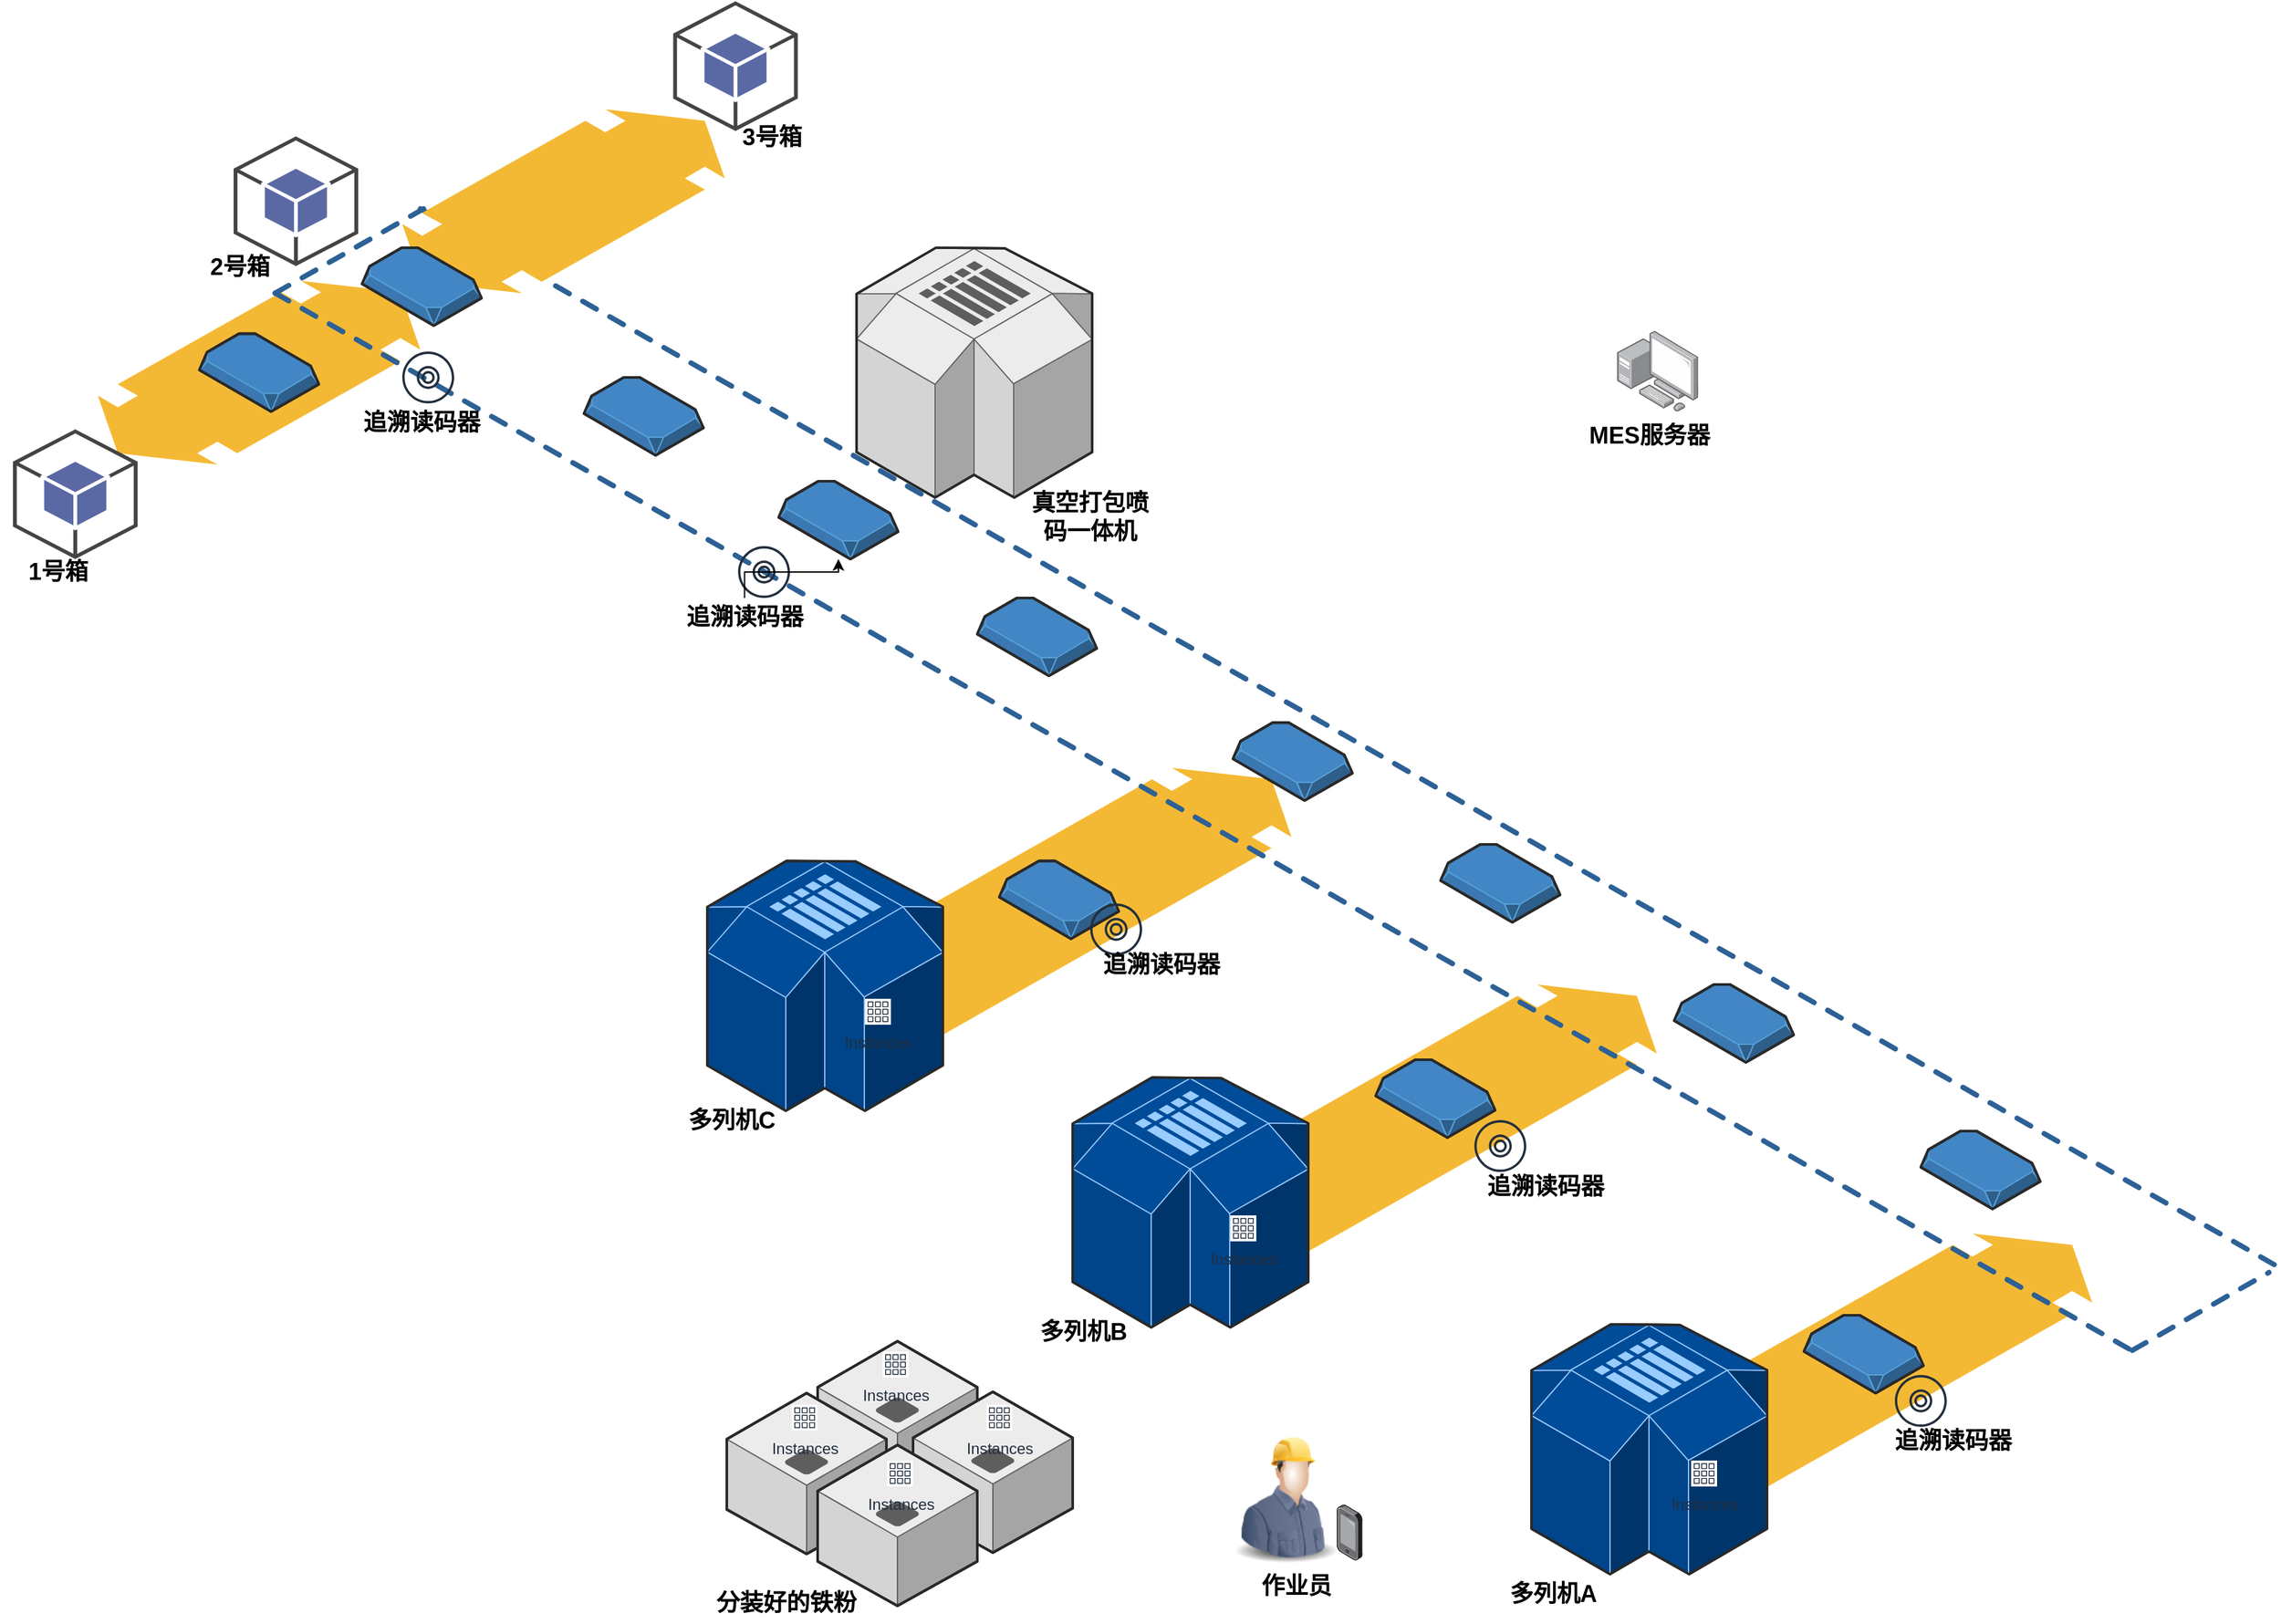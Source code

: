 <mxfile version="21.2.1" type="github">
  <diagram name="Page-1" id="aaaa8250-4180-3840-79b5-4cada1eebb92">
    <mxGraphModel dx="2100" dy="1116" grid="1" gridSize="10" guides="1" tooltips="1" connect="1" arrows="1" fold="1" page="1" pageScale="1" pageWidth="850" pageHeight="1100" background="none" math="0" shadow="0">
      <root>
        <mxCell id="0" />
        <mxCell id="1" parent="0" />
        <mxCell id="d5ac148becb70bc-7" value="" style="verticalLabelPosition=bottom;html=1;verticalAlign=top;strokeWidth=1;dashed=0;shape=mxgraph.aws3d.flatDoubleEdge;fillColor=#000000;aspect=fixed;rounded=1;shadow=0;comic=0;fontFamily=Verdana;fontSize=12;flipV=1;direction=west;" parent="1" vertex="1">
          <mxGeometry x="1622" y="1430" width="370.04" height="211" as="geometry" />
        </mxCell>
        <mxCell id="1a8abee3a6cfdf20-38" value="" style="verticalLabelPosition=bottom;html=1;verticalAlign=top;strokeWidth=1;dashed=0;shape=mxgraph.aws3d.flatDoubleEdge;fillColor=#000000;aspect=fixed;rounded=1;shadow=0;comic=0;fontFamily=Verdana;fontSize=12;flipV=1;" parent="1" vertex="1">
          <mxGeometry x="1220" y="1238" width="436.62" height="249" as="geometry" />
        </mxCell>
        <mxCell id="1a8abee3a6cfdf20-28" value="" style="verticalLabelPosition=bottom;html=1;verticalAlign=top;strokeWidth=1;dashed=0;shape=mxgraph.aws3d.flatDoubleEdge;fillColor=#000000;aspect=fixed;rounded=1;shadow=0;comic=0;fontFamily=Verdana;fontSize=12;flipV=1;" parent="1" vertex="1">
          <mxGeometry x="455.4" y="695.44" width="248.5" height="141.72" as="geometry" />
        </mxCell>
        <mxCell id="1a8abee3a6cfdf20-13" value="" style="verticalLabelPosition=bottom;html=1;verticalAlign=top;strokeWidth=1;dashed=0;shape=mxgraph.aws3d.simpleDb2;fillColor=#ECECEC;strokeColor=#5E5E5E;aspect=fixed;rounded=1;shadow=0;comic=0;fontSize=12" parent="1" vertex="1">
          <mxGeometry x="1040" y="670" width="181.5" height="192.6" as="geometry" />
        </mxCell>
        <mxCell id="1a8abee3a6cfdf20-14" value="" style="verticalLabelPosition=bottom;html=1;verticalAlign=top;strokeWidth=1;dashed=0;shape=mxgraph.aws3d.snapshot;fillColor=#4286c5;strokeColor=#57A2D8;aspect=fixed;rounded=1;shadow=0;comic=0;fontSize=12" parent="1" vertex="1">
          <mxGeometry x="1670" y="1238" width="92" height="60" as="geometry" />
        </mxCell>
        <mxCell id="1a8abee3a6cfdf20-15" value="" style="verticalLabelPosition=bottom;html=1;verticalAlign=top;strokeWidth=1;dashed=0;shape=mxgraph.aws3d.application_server;fillColor=#ECECEC;strokeColor=#5E5E5E;aspect=fixed;rounded=1;shadow=0;comic=0;fontSize=12" parent="1" vertex="1">
          <mxGeometry x="1010" y="1513" width="123" height="124" as="geometry" />
        </mxCell>
        <mxCell id="1a8abee3a6cfdf20-16" value="" style="verticalLabelPosition=bottom;html=1;verticalAlign=top;strokeWidth=1;dashed=0;shape=mxgraph.aws3d.application_server;fillColor=#ECECEC;strokeColor=#5E5E5E;aspect=fixed;rounded=1;shadow=0;comic=0;fontSize=12" parent="1" vertex="1">
          <mxGeometry x="940" y="1553" width="123" height="124" as="geometry" />
        </mxCell>
        <mxCell id="1a8abee3a6cfdf20-17" value="" style="verticalLabelPosition=bottom;html=1;verticalAlign=top;strokeWidth=1;dashed=0;shape=mxgraph.aws3d.application_server;fillColor=#ECECEC;strokeColor=#5E5E5E;aspect=fixed;rounded=1;shadow=0;comic=0;fontSize=12" parent="1" vertex="1">
          <mxGeometry x="1083.5" y="1552" width="123" height="124" as="geometry" />
        </mxCell>
        <mxCell id="1a8abee3a6cfdf20-18" value="" style="verticalLabelPosition=bottom;html=1;verticalAlign=top;strokeWidth=1;dashed=0;shape=mxgraph.aws3d.application_server;fillColor=#ECECEC;strokeColor=#5E5E5E;aspect=fixed;rounded=1;shadow=0;comic=0;fontSize=12" parent="1" vertex="1">
          <mxGeometry x="1010" y="1593" width="123" height="124" as="geometry" />
        </mxCell>
        <mxCell id="1a8abee3a6cfdf20-20" value="" style="verticalLabelPosition=bottom;html=1;verticalAlign=top;strokeWidth=1;dashed=0;shape=mxgraph.aws3d.simpleDb2;fillColor=#004C99;strokeColor=#99CCFF;aspect=fixed;rounded=1;shadow=0;comic=0;fontSize=12" parent="1" vertex="1">
          <mxGeometry x="1560" y="1500" width="181.5" height="192.6" as="geometry" />
        </mxCell>
        <mxCell id="d5ac148becb70bc-2" value="" style="verticalLabelPosition=bottom;html=1;verticalAlign=top;strokeWidth=1;dashed=0;shape=mxgraph.aws3d.snapshot;fillColor=#4286c5;strokeColor=#57A2D8;aspect=fixed;rounded=1;shadow=0;comic=0;fontFamily=Verdana;fontSize=12" parent="1" vertex="1">
          <mxGeometry x="1490" y="1130" width="92" height="60" as="geometry" />
        </mxCell>
        <mxCell id="d5ac148becb70bc-8" value="" style="verticalLabelPosition=bottom;html=1;verticalAlign=top;strokeWidth=1;dashed=0;shape=mxgraph.aws3d.dashedArrowlessEdge;aspect=fixed;rounded=1;shadow=0;comic=0;fontFamily=Verdana;fontSize=12" parent="1" vertex="1">
          <mxGeometry x="703.9" y="640" width="1432" height="816" as="geometry" />
        </mxCell>
        <mxCell id="d5ac148becb70bc-10" value="" style="verticalLabelPosition=bottom;html=1;verticalAlign=top;strokeWidth=1;dashed=0;shape=mxgraph.aws3d.dashedArrowlessEdge;fillColor=#000000;aspect=fixed;rounded=1;shadow=0;comic=0;fontFamily=Verdana;fontSize=12;fontColor=#000000;flipV=1;" parent="1" vertex="1">
          <mxGeometry x="592" y="640" width="114.33" height="65" as="geometry" />
        </mxCell>
        <mxCell id="d5ac148becb70bc-12" value="" style="verticalLabelPosition=bottom;html=1;verticalAlign=top;strokeWidth=1;dashed=0;shape=mxgraph.aws3d.dashedArrowlessEdge;aspect=fixed;rounded=1;shadow=0;comic=0;fontFamily=Verdana;fontSize=12;flipV=1;" parent="1" vertex="1">
          <mxGeometry x="2023" y="1460" width="105.21" height="60" as="geometry" />
        </mxCell>
        <mxCell id="Xn1nOap0f8KNIqlWzovx-1" value="Instances" style="sketch=0;outlineConnect=0;fontColor=#232F3E;gradientColor=none;strokeColor=#232F3E;fillColor=#ffffff;dashed=0;verticalLabelPosition=bottom;verticalAlign=top;align=center;html=1;fontSize=12;fontStyle=0;aspect=fixed;shape=mxgraph.aws4.resourceIcon;resIcon=mxgraph.aws4.instances_2;" vertex="1" parent="1">
          <mxGeometry x="1683" y="1605" width="20" height="20" as="geometry" />
        </mxCell>
        <mxCell id="Xn1nOap0f8KNIqlWzovx-3" value="" style="sketch=0;outlineConnect=0;fontColor=#232F3E;gradientColor=none;fillColor=#232F3D;strokeColor=none;dashed=0;verticalLabelPosition=bottom;verticalAlign=top;align=center;html=1;fontSize=12;fontStyle=0;aspect=fixed;pointerEvents=1;shape=mxgraph.aws4.disk;" vertex="1" parent="1">
          <mxGeometry x="1840" y="1539" width="40" height="40" as="geometry" />
        </mxCell>
        <mxCell id="Xn1nOap0f8KNIqlWzovx-4" value="Instances" style="sketch=0;outlineConnect=0;fontColor=#232F3E;gradientColor=none;strokeColor=#232F3E;fillColor=#ffffff;dashed=0;verticalLabelPosition=bottom;verticalAlign=top;align=center;html=1;fontSize=12;fontStyle=0;aspect=fixed;shape=mxgraph.aws4.resourceIcon;resIcon=mxgraph.aws4.instances_2;" vertex="1" parent="1">
          <mxGeometry x="1140" y="1562" width="20" height="20" as="geometry" />
        </mxCell>
        <mxCell id="Xn1nOap0f8KNIqlWzovx-5" value="Instances" style="sketch=0;outlineConnect=0;fontColor=#232F3E;gradientColor=none;strokeColor=#232F3E;fillColor=#ffffff;dashed=0;verticalLabelPosition=bottom;verticalAlign=top;align=center;html=1;fontSize=12;fontStyle=0;aspect=fixed;shape=mxgraph.aws4.resourceIcon;resIcon=mxgraph.aws4.instances_2;" vertex="1" parent="1">
          <mxGeometry x="1060" y="1521" width="20" height="20" as="geometry" />
        </mxCell>
        <mxCell id="Xn1nOap0f8KNIqlWzovx-6" value="Instances" style="sketch=0;outlineConnect=0;fontColor=#232F3E;gradientColor=none;strokeColor=#232F3E;fillColor=#ffffff;dashed=0;verticalLabelPosition=bottom;verticalAlign=top;align=center;html=1;fontSize=12;fontStyle=0;aspect=fixed;shape=mxgraph.aws4.resourceIcon;resIcon=mxgraph.aws4.instances_2;" vertex="1" parent="1">
          <mxGeometry x="990" y="1562" width="20" height="20" as="geometry" />
        </mxCell>
        <mxCell id="Xn1nOap0f8KNIqlWzovx-7" value="Instances" style="sketch=0;outlineConnect=0;fontColor=#232F3E;gradientColor=none;strokeColor=#232F3E;fillColor=#ffffff;dashed=0;verticalLabelPosition=bottom;verticalAlign=top;align=center;html=1;fontSize=12;fontStyle=0;aspect=fixed;shape=mxgraph.aws4.resourceIcon;resIcon=mxgraph.aws4.instances_2;" vertex="1" parent="1">
          <mxGeometry x="1063.5" y="1605" width="20" height="20" as="geometry" />
        </mxCell>
        <mxCell id="Xn1nOap0f8KNIqlWzovx-9" value="" style="image;html=1;image=img/lib/clip_art/people/Construction_Worker_Man_128x128.png" vertex="1" parent="1">
          <mxGeometry x="1320" y="1582" width="101" height="105" as="geometry" />
        </mxCell>
        <mxCell id="Xn1nOap0f8KNIqlWzovx-10" value="" style="image;points=[];aspect=fixed;html=1;align=center;shadow=0;dashed=0;image=img/lib/allied_telesis/computer_and_terminals/Smartphone.svg;" vertex="1" parent="1">
          <mxGeometry x="1410" y="1638.8" width="19.8" height="43.2" as="geometry" />
        </mxCell>
        <mxCell id="Xn1nOap0f8KNIqlWzovx-11" value="" style="verticalLabelPosition=bottom;html=1;verticalAlign=top;strokeWidth=1;dashed=0;shape=mxgraph.aws3d.snapshot;fillColor=#4286c5;strokeColor=#57A2D8;aspect=fixed;rounded=1;shadow=0;comic=0;fontSize=12" vertex="1" parent="1">
          <mxGeometry x="1860" y="1351" width="92" height="60" as="geometry" />
        </mxCell>
        <mxCell id="Xn1nOap0f8KNIqlWzovx-12" value="" style="verticalLabelPosition=bottom;html=1;verticalAlign=top;strokeWidth=1;dashed=0;shape=mxgraph.aws3d.snapshot;fillColor=#4286c5;strokeColor=#57A2D8;aspect=fixed;rounded=1;shadow=0;comic=0;fontSize=12" vertex="1" parent="1">
          <mxGeometry x="1770" y="1493" width="92" height="60" as="geometry" />
        </mxCell>
        <mxCell id="Xn1nOap0f8KNIqlWzovx-13" value="" style="verticalLabelPosition=bottom;html=1;verticalAlign=top;strokeWidth=1;dashed=0;shape=mxgraph.aws3d.simpleDb2;fillColor=#004C99;strokeColor=#99CCFF;aspect=fixed;rounded=1;shadow=0;comic=0;fontSize=12" vertex="1" parent="1">
          <mxGeometry x="1206.5" y="1309.7" width="181.5" height="192.6" as="geometry" />
        </mxCell>
        <mxCell id="Xn1nOap0f8KNIqlWzovx-14" value="Instances" style="sketch=0;outlineConnect=0;fontColor=#232F3E;gradientColor=none;strokeColor=#232F3E;fillColor=#ffffff;dashed=0;verticalLabelPosition=bottom;verticalAlign=top;align=center;html=1;fontSize=12;fontStyle=0;aspect=fixed;shape=mxgraph.aws4.resourceIcon;resIcon=mxgraph.aws4.instances_2;" vertex="1" parent="1">
          <mxGeometry x="1328" y="1416" width="20" height="20" as="geometry" />
        </mxCell>
        <mxCell id="Xn1nOap0f8KNIqlWzovx-15" value="" style="verticalLabelPosition=bottom;html=1;verticalAlign=top;strokeWidth=1;dashed=0;shape=mxgraph.aws3d.flatDoubleEdge;fillColor=#000000;aspect=fixed;rounded=1;shadow=0;comic=0;fontFamily=Verdana;fontSize=12;flipV=1;" vertex="1" parent="1">
          <mxGeometry x="938.44" y="1071" width="436.62" height="249" as="geometry" />
        </mxCell>
        <mxCell id="Xn1nOap0f8KNIqlWzovx-16" value="" style="verticalLabelPosition=bottom;html=1;verticalAlign=top;strokeWidth=1;dashed=0;shape=mxgraph.aws3d.simpleDb2;fillColor=#004C99;strokeColor=#99CCFF;aspect=fixed;rounded=1;shadow=0;comic=0;fontSize=12" vertex="1" parent="1">
          <mxGeometry x="924.94" y="1142.7" width="181.5" height="192.6" as="geometry" />
        </mxCell>
        <mxCell id="Xn1nOap0f8KNIqlWzovx-17" value="Instances" style="sketch=0;outlineConnect=0;fontColor=#232F3E;gradientColor=none;strokeColor=#232F3E;fillColor=#ffffff;dashed=0;verticalLabelPosition=bottom;verticalAlign=top;align=center;html=1;fontSize=12;fontStyle=0;aspect=fixed;shape=mxgraph.aws4.resourceIcon;resIcon=mxgraph.aws4.instances_2;" vertex="1" parent="1">
          <mxGeometry x="1046.44" y="1249" width="20" height="20" as="geometry" />
        </mxCell>
        <mxCell id="d5ac148becb70bc-9" value="" style="verticalLabelPosition=bottom;html=1;verticalAlign=top;strokeWidth=1;dashed=0;shape=mxgraph.aws3d.dashedArrowlessEdge;aspect=fixed;rounded=1;shadow=0;comic=0;fontFamily=Verdana;fontSize=12" parent="1" vertex="1">
          <mxGeometry x="592" y="705" width="1432" height="816" as="geometry" />
        </mxCell>
        <mxCell id="Xn1nOap0f8KNIqlWzovx-18" value="" style="sketch=0;outlineConnect=0;fontColor=#232F3E;gradientColor=none;fillColor=#232F3D;strokeColor=none;dashed=0;verticalLabelPosition=bottom;verticalAlign=top;align=center;html=1;fontSize=12;fontStyle=0;aspect=fixed;pointerEvents=1;shape=mxgraph.aws4.disk;" vertex="1" parent="1">
          <mxGeometry x="1516" y="1342.5" width="40" height="40" as="geometry" />
        </mxCell>
        <mxCell id="Xn1nOap0f8KNIqlWzovx-19" value="" style="verticalLabelPosition=bottom;html=1;verticalAlign=top;strokeWidth=1;dashed=0;shape=mxgraph.aws3d.snapshot;fillColor=#4286c5;strokeColor=#57A2D8;aspect=fixed;rounded=1;shadow=0;comic=0;fontSize=12" vertex="1" parent="1">
          <mxGeometry x="1440" y="1296" width="92" height="60" as="geometry" />
        </mxCell>
        <mxCell id="Xn1nOap0f8KNIqlWzovx-20" value="" style="verticalLabelPosition=bottom;html=1;verticalAlign=top;strokeWidth=1;dashed=0;shape=mxgraph.aws3d.snapshot;fillColor=#4286c5;strokeColor=#57A2D8;aspect=fixed;rounded=1;shadow=0;comic=0;fontSize=12" vertex="1" parent="1">
          <mxGeometry x="1150" y="1142.7" width="92" height="60" as="geometry" />
        </mxCell>
        <mxCell id="Xn1nOap0f8KNIqlWzovx-21" value="" style="sketch=0;outlineConnect=0;fontColor=#232F3E;gradientColor=none;fillColor=#232F3D;strokeColor=none;dashed=0;verticalLabelPosition=bottom;verticalAlign=top;align=center;html=1;fontSize=12;fontStyle=0;aspect=fixed;pointerEvents=1;shape=mxgraph.aws4.disk;" vertex="1" parent="1">
          <mxGeometry x="1220" y="1175.5" width="40" height="40" as="geometry" />
        </mxCell>
        <mxCell id="Xn1nOap0f8KNIqlWzovx-22" value="&lt;font size=&quot;1&quot; style=&quot;&quot;&gt;&lt;b style=&quot;font-size: 18px;&quot;&gt;多列机A&lt;/b&gt;&lt;/font&gt;" style="text;html=1;strokeColor=none;fillColor=none;align=center;verticalAlign=middle;whiteSpace=wrap;rounded=0;" vertex="1" parent="1">
          <mxGeometry x="1532" y="1692.6" width="90" height="30" as="geometry" />
        </mxCell>
        <mxCell id="Xn1nOap0f8KNIqlWzovx-23" value="&lt;font size=&quot;1&quot; style=&quot;&quot;&gt;&lt;b style=&quot;font-size: 18px;&quot;&gt;多列机B&lt;/b&gt;&lt;/font&gt;" style="text;html=1;strokeColor=none;fillColor=none;align=center;verticalAlign=middle;whiteSpace=wrap;rounded=0;" vertex="1" parent="1">
          <mxGeometry x="1170" y="1491" width="90" height="30" as="geometry" />
        </mxCell>
        <mxCell id="Xn1nOap0f8KNIqlWzovx-24" value="&lt;font size=&quot;1&quot; style=&quot;&quot;&gt;&lt;b style=&quot;font-size: 18px;&quot;&gt;多列机C&lt;/b&gt;&lt;/font&gt;" style="text;html=1;strokeColor=none;fillColor=none;align=center;verticalAlign=middle;whiteSpace=wrap;rounded=0;" vertex="1" parent="1">
          <mxGeometry x="898.7" y="1328" width="90" height="30" as="geometry" />
        </mxCell>
        <mxCell id="Xn1nOap0f8KNIqlWzovx-25" value="&lt;span style=&quot;font-size: 18px;&quot;&gt;&lt;b&gt;分装好的铁粉&lt;/b&gt;&lt;/span&gt;" style="text;html=1;strokeColor=none;fillColor=none;align=center;verticalAlign=middle;whiteSpace=wrap;rounded=0;" vertex="1" parent="1">
          <mxGeometry x="924.94" y="1700" width="121.56" height="30" as="geometry" />
        </mxCell>
        <mxCell id="Xn1nOap0f8KNIqlWzovx-26" value="&lt;span style=&quot;font-size: 18px;&quot;&gt;&lt;b&gt;作业员&lt;/b&gt;&lt;/span&gt;" style="text;html=1;strokeColor=none;fillColor=none;align=center;verticalAlign=middle;whiteSpace=wrap;rounded=0;" vertex="1" parent="1">
          <mxGeometry x="1318.44" y="1687" width="121.56" height="30" as="geometry" />
        </mxCell>
        <mxCell id="Xn1nOap0f8KNIqlWzovx-27" value="&lt;font size=&quot;1&quot; style=&quot;&quot;&gt;&lt;b style=&quot;font-size: 18px;&quot;&gt;追溯读码器&lt;/b&gt;&lt;/font&gt;" style="text;html=1;strokeColor=none;fillColor=none;align=center;verticalAlign=middle;whiteSpace=wrap;rounded=0;" vertex="1" parent="1">
          <mxGeometry x="1830" y="1575" width="110" height="30" as="geometry" />
        </mxCell>
        <mxCell id="Xn1nOap0f8KNIqlWzovx-28" value="&lt;font size=&quot;1&quot; style=&quot;&quot;&gt;&lt;b style=&quot;font-size: 18px;&quot;&gt;追溯读码器&lt;/b&gt;&lt;/font&gt;" style="text;html=1;strokeColor=none;fillColor=none;align=center;verticalAlign=middle;whiteSpace=wrap;rounded=0;" vertex="1" parent="1">
          <mxGeometry x="1516" y="1379" width="110" height="30" as="geometry" />
        </mxCell>
        <mxCell id="Xn1nOap0f8KNIqlWzovx-29" value="&lt;font size=&quot;1&quot; style=&quot;&quot;&gt;&lt;b style=&quot;font-size: 18px;&quot;&gt;追溯读码器&lt;/b&gt;&lt;/font&gt;" style="text;html=1;strokeColor=none;fillColor=none;align=center;verticalAlign=middle;whiteSpace=wrap;rounded=0;" vertex="1" parent="1">
          <mxGeometry x="1220" y="1208" width="110" height="30" as="geometry" />
        </mxCell>
        <mxCell id="Xn1nOap0f8KNIqlWzovx-30" value="" style="verticalLabelPosition=bottom;html=1;verticalAlign=top;strokeWidth=1;dashed=0;shape=mxgraph.aws3d.snapshot;fillColor=#4286c5;strokeColor=#57A2D8;aspect=fixed;rounded=1;shadow=0;comic=0;fontFamily=Verdana;fontSize=12" vertex="1" parent="1">
          <mxGeometry x="1330" y="1036.17" width="92" height="60" as="geometry" />
        </mxCell>
        <mxCell id="Xn1nOap0f8KNIqlWzovx-31" value="" style="verticalLabelPosition=bottom;html=1;verticalAlign=top;strokeWidth=1;dashed=0;shape=mxgraph.aws3d.snapshot;fillColor=#4286c5;strokeColor=#57A2D8;aspect=fixed;rounded=1;shadow=0;comic=0;fontFamily=Verdana;fontSize=12" vertex="1" parent="1">
          <mxGeometry x="1133" y="940" width="92" height="60" as="geometry" />
        </mxCell>
        <mxCell id="Xn1nOap0f8KNIqlWzovx-32" value="&lt;font size=&quot;1&quot; style=&quot;&quot;&gt;&lt;b style=&quot;font-size: 18px;&quot;&gt;真空打包喷码一体机&lt;/b&gt;&lt;/font&gt;" style="text;html=1;strokeColor=none;fillColor=none;align=center;verticalAlign=middle;whiteSpace=wrap;rounded=0;" vertex="1" parent="1">
          <mxGeometry x="1170" y="862.6" width="100" height="30" as="geometry" />
        </mxCell>
        <mxCell id="Xn1nOap0f8KNIqlWzovx-33" value="" style="sketch=0;outlineConnect=0;fontColor=#232F3E;gradientColor=none;fillColor=#232F3D;strokeColor=none;dashed=0;verticalLabelPosition=bottom;verticalAlign=top;align=center;html=1;fontSize=12;fontStyle=0;aspect=fixed;pointerEvents=1;shape=mxgraph.aws4.disk;" vertex="1" parent="1">
          <mxGeometry x="948.7" y="900" width="40" height="40" as="geometry" />
        </mxCell>
        <mxCell id="Xn1nOap0f8KNIqlWzovx-45" value="" style="edgeStyle=orthogonalEdgeStyle;rounded=0;orthogonalLoop=1;jettySize=auto;html=1;" edge="1" parent="1" source="Xn1nOap0f8KNIqlWzovx-34" target="Xn1nOap0f8KNIqlWzovx-35">
          <mxGeometry relative="1" as="geometry" />
        </mxCell>
        <mxCell id="Xn1nOap0f8KNIqlWzovx-34" value="&lt;font size=&quot;1&quot; style=&quot;&quot;&gt;&lt;b style=&quot;font-size: 18px;&quot;&gt;追溯读码器&lt;/b&gt;&lt;/font&gt;" style="text;html=1;strokeColor=none;fillColor=none;align=center;verticalAlign=middle;whiteSpace=wrap;rounded=0;" vertex="1" parent="1">
          <mxGeometry x="898.7" y="940" width="110" height="30" as="geometry" />
        </mxCell>
        <mxCell id="Xn1nOap0f8KNIqlWzovx-35" value="" style="verticalLabelPosition=bottom;html=1;verticalAlign=top;strokeWidth=1;dashed=0;shape=mxgraph.aws3d.snapshot;fillColor=#4286c5;strokeColor=#57A2D8;aspect=fixed;rounded=1;shadow=0;comic=0;fontFamily=Verdana;fontSize=12" vertex="1" parent="1">
          <mxGeometry x="980" y="850" width="92" height="60" as="geometry" />
        </mxCell>
        <mxCell id="Xn1nOap0f8KNIqlWzovx-36" value="" style="verticalLabelPosition=bottom;html=1;verticalAlign=top;strokeWidth=1;dashed=0;shape=mxgraph.aws3d.flatDoubleEdge;fillColor=#000000;aspect=fixed;rounded=1;shadow=0;comic=0;fontFamily=Verdana;fontSize=12;flipV=1;" vertex="1" parent="1">
          <mxGeometry x="689.94" y="563.28" width="248.5" height="141.72" as="geometry" />
        </mxCell>
        <mxCell id="Xn1nOap0f8KNIqlWzovx-38" value="" style="outlineConnect=0;dashed=0;verticalLabelPosition=bottom;verticalAlign=top;align=center;html=1;shape=mxgraph.aws3.android;fillColor=#5A69A4;gradientColor=none;" vertex="1" parent="1">
          <mxGeometry x="390" y="810" width="96" height="100" as="geometry" />
        </mxCell>
        <mxCell id="Xn1nOap0f8KNIqlWzovx-39" value="" style="outlineConnect=0;dashed=0;verticalLabelPosition=bottom;verticalAlign=top;align=center;html=1;shape=mxgraph.aws3.android;fillColor=#5A69A4;gradientColor=none;" vertex="1" parent="1">
          <mxGeometry x="898.7" y="480" width="96" height="100" as="geometry" />
        </mxCell>
        <mxCell id="Xn1nOap0f8KNIqlWzovx-40" value="" style="outlineConnect=0;dashed=0;verticalLabelPosition=bottom;verticalAlign=top;align=center;html=1;shape=mxgraph.aws3.android;fillColor=#5A69A4;gradientColor=none;" vertex="1" parent="1">
          <mxGeometry x="560" y="584.14" width="96" height="100" as="geometry" />
        </mxCell>
        <mxCell id="Xn1nOap0f8KNIqlWzovx-42" value="&lt;font size=&quot;1&quot; style=&quot;&quot;&gt;&lt;b style=&quot;font-size: 18px;&quot;&gt;1号箱&lt;/b&gt;&lt;/font&gt;" style="text;html=1;strokeColor=none;fillColor=none;align=center;verticalAlign=middle;whiteSpace=wrap;rounded=0;" vertex="1" parent="1">
          <mxGeometry x="380.0" y="905" width="90" height="30" as="geometry" />
        </mxCell>
        <mxCell id="Xn1nOap0f8KNIqlWzovx-43" value="&lt;font size=&quot;1&quot; style=&quot;&quot;&gt;&lt;b style=&quot;font-size: 18px;&quot;&gt;2号箱&lt;/b&gt;&lt;/font&gt;" style="text;html=1;strokeColor=none;fillColor=none;align=center;verticalAlign=middle;whiteSpace=wrap;rounded=0;" vertex="1" parent="1">
          <mxGeometry x="520.0" y="670" width="90" height="30" as="geometry" />
        </mxCell>
        <mxCell id="Xn1nOap0f8KNIqlWzovx-44" value="&lt;font size=&quot;1&quot; style=&quot;&quot;&gt;&lt;b style=&quot;font-size: 18px;&quot;&gt;3号箱&lt;/b&gt;&lt;/font&gt;" style="text;html=1;strokeColor=none;fillColor=none;align=center;verticalAlign=middle;whiteSpace=wrap;rounded=0;" vertex="1" parent="1">
          <mxGeometry x="930.0" y="570" width="90" height="30" as="geometry" />
        </mxCell>
        <mxCell id="Xn1nOap0f8KNIqlWzovx-46" value="" style="sketch=0;outlineConnect=0;fontColor=#232F3E;gradientColor=none;fillColor=#232F3D;strokeColor=none;dashed=0;verticalLabelPosition=bottom;verticalAlign=top;align=center;html=1;fontSize=12;fontStyle=0;aspect=fixed;pointerEvents=1;shape=mxgraph.aws4.disk;" vertex="1" parent="1">
          <mxGeometry x="689.94" y="750" width="40" height="40" as="geometry" />
        </mxCell>
        <mxCell id="Xn1nOap0f8KNIqlWzovx-47" value="&lt;font size=&quot;1&quot; style=&quot;&quot;&gt;&lt;b style=&quot;font-size: 18px;&quot;&gt;追溯读码器&lt;/b&gt;&lt;/font&gt;" style="text;html=1;strokeColor=none;fillColor=none;align=center;verticalAlign=middle;whiteSpace=wrap;rounded=0;" vertex="1" parent="1">
          <mxGeometry x="650" y="790" width="110" height="30" as="geometry" />
        </mxCell>
        <mxCell id="Xn1nOap0f8KNIqlWzovx-48" value="" style="verticalLabelPosition=bottom;html=1;verticalAlign=top;strokeWidth=1;dashed=0;shape=mxgraph.aws3d.snapshot;fillColor=#4286c5;strokeColor=#57A2D8;aspect=fixed;rounded=1;shadow=0;comic=0;fontFamily=Verdana;fontSize=12" vertex="1" parent="1">
          <mxGeometry x="830" y="770" width="92" height="60" as="geometry" />
        </mxCell>
        <mxCell id="Xn1nOap0f8KNIqlWzovx-49" value="" style="verticalLabelPosition=bottom;html=1;verticalAlign=top;strokeWidth=1;dashed=0;shape=mxgraph.aws3d.snapshot;fillColor=#4286c5;strokeColor=#57A2D8;aspect=fixed;rounded=1;shadow=0;comic=0;fontFamily=Verdana;fontSize=12" vertex="1" parent="1">
          <mxGeometry x="659" y="670" width="92" height="60" as="geometry" />
        </mxCell>
        <mxCell id="Xn1nOap0f8KNIqlWzovx-50" value="" style="verticalLabelPosition=bottom;html=1;verticalAlign=top;strokeWidth=1;dashed=0;shape=mxgraph.aws3d.snapshot;fillColor=#4286c5;strokeColor=#57A2D8;aspect=fixed;rounded=1;shadow=0;comic=0;fontFamily=Verdana;fontSize=12" vertex="1" parent="1">
          <mxGeometry x="533.65" y="736.3" width="92" height="60" as="geometry" />
        </mxCell>
        <mxCell id="Xn1nOap0f8KNIqlWzovx-51" value="" style="image;points=[];aspect=fixed;html=1;align=center;shadow=0;dashed=0;image=img/lib/allied_telesis/computer_and_terminals/Personal_Computer_with_Server.svg;" vertex="1" parent="1">
          <mxGeometry x="1626" y="734" width="62.4" height="62.4" as="geometry" />
        </mxCell>
        <mxCell id="Xn1nOap0f8KNIqlWzovx-52" value="&lt;span style=&quot;font-size: 18px;&quot;&gt;&lt;b&gt;MES服务器&lt;/b&gt;&lt;/span&gt;" style="text;html=1;strokeColor=none;fillColor=none;align=center;verticalAlign=middle;whiteSpace=wrap;rounded=0;" vertex="1" parent="1">
          <mxGeometry x="1598.75" y="800" width="104.25" height="30" as="geometry" />
        </mxCell>
      </root>
    </mxGraphModel>
  </diagram>
</mxfile>
